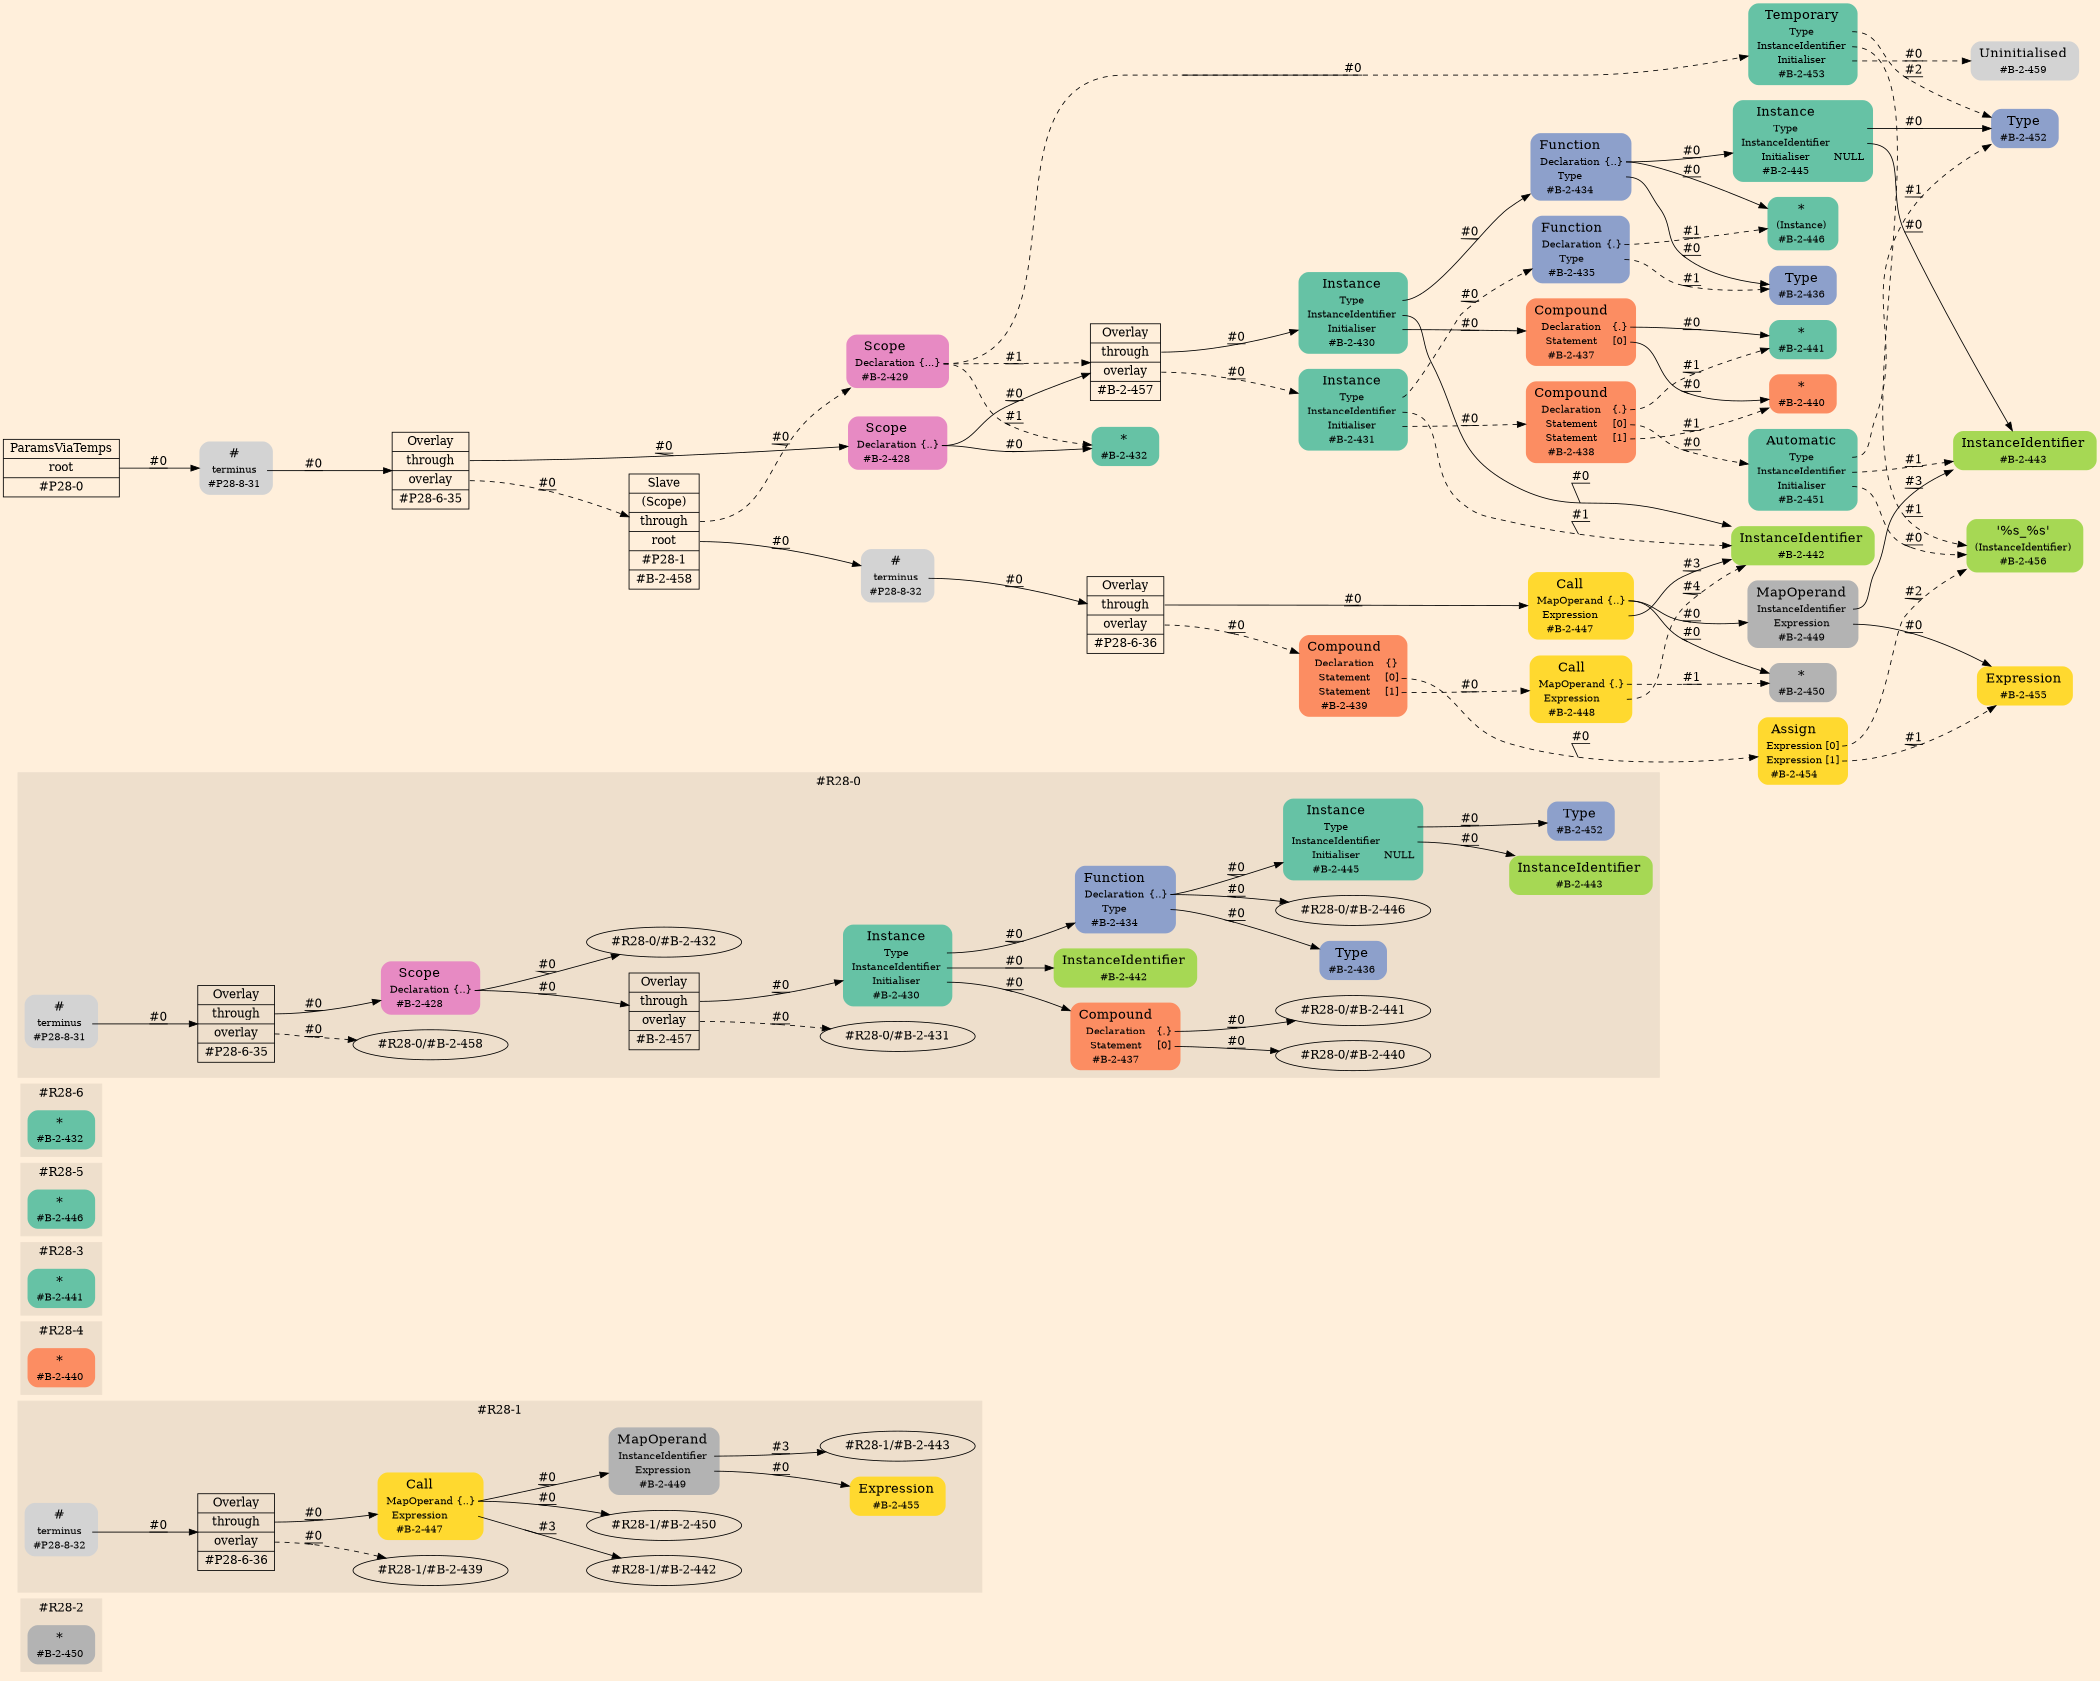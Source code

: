 digraph Inferno {
graph [
rankdir = "LR"
ranksep = 1.0
size = "14,20"
bgcolor = antiquewhite1
color = black
fontcolor = black
];
node [
];
subgraph "cluster#R28-2" {
label = "#R28-2"
style = "filled"
color = antiquewhite2
"#R28-2/#B-2-450" [
shape = "plaintext"
fillcolor = "/set28/8"
label = <<TABLE BORDER="0" CELLBORDER="0" CELLSPACING="0">
 <TR>
  <TD><FONT POINT-SIZE="16.0">*</FONT></TD>
  <TD></TD>
 </TR>
 <TR>
  <TD>#B-2-450</TD>
  <TD PORT="port0"></TD>
 </TR>
</TABLE>>
style = "rounded,filled"
fontsize = "12"
];
}
subgraph "cluster#R28-1" {
label = "#R28-1"
style = "filled"
color = antiquewhite2
"#R28-1/#B-2-455" [
shape = "plaintext"
fillcolor = "/set28/6"
label = <<TABLE BORDER="0" CELLBORDER="0" CELLSPACING="0">
 <TR>
  <TD><FONT POINT-SIZE="16.0">Expression</FONT></TD>
  <TD></TD>
 </TR>
 <TR>
  <TD>#B-2-455</TD>
  <TD PORT="port0"></TD>
 </TR>
</TABLE>>
style = "rounded,filled"
fontsize = "12"
];
"#R28-1/#P28-8-32" [
shape = "plaintext"
label = <<TABLE BORDER="0" CELLBORDER="0" CELLSPACING="0">
 <TR>
  <TD><FONT POINT-SIZE="16.0">#</FONT></TD>
  <TD></TD>
 </TR>
 <TR>
  <TD>terminus</TD>
  <TD PORT="port0"></TD>
 </TR>
 <TR>
  <TD>#P28-8-32</TD>
  <TD PORT="port1"></TD>
 </TR>
</TABLE>>
style = "rounded,filled"
fontsize = "12"
];
"#R28-1/#P28-6-36" [
shape = "record"
fillcolor = antiquewhite2
label = "<fixed> Overlay | <port0> through | <port1> overlay | <port2> #P28-6-36"
style = "filled"
fontsize = "14"
color = black
fontcolor = black
];
"#R28-1/#B-2-447" [
shape = "plaintext"
fillcolor = "/set28/6"
label = <<TABLE BORDER="0" CELLBORDER="0" CELLSPACING="0">
 <TR>
  <TD><FONT POINT-SIZE="16.0">Call</FONT></TD>
  <TD></TD>
 </TR>
 <TR>
  <TD>MapOperand</TD>
  <TD PORT="port0">{..}</TD>
 </TR>
 <TR>
  <TD>Expression</TD>
  <TD PORT="port1"></TD>
 </TR>
 <TR>
  <TD>#B-2-447</TD>
  <TD PORT="port2"></TD>
 </TR>
</TABLE>>
style = "rounded,filled"
fontsize = "12"
];
"#R28-1/#B-2-449" [
shape = "plaintext"
fillcolor = "/set28/8"
label = <<TABLE BORDER="0" CELLBORDER="0" CELLSPACING="0">
 <TR>
  <TD><FONT POINT-SIZE="16.0">MapOperand</FONT></TD>
  <TD></TD>
 </TR>
 <TR>
  <TD>InstanceIdentifier</TD>
  <TD PORT="port0"></TD>
 </TR>
 <TR>
  <TD>Expression</TD>
  <TD PORT="port1"></TD>
 </TR>
 <TR>
  <TD>#B-2-449</TD>
  <TD PORT="port2"></TD>
 </TR>
</TABLE>>
style = "rounded,filled"
fontsize = "12"
];
"#R28-1/#P28-8-32":port0 -> "#R28-1/#P28-6-36" [style="solid"
label = "#0"
decorate = true
color = black
fontcolor = black
];
"#R28-1/#P28-6-36":port0 -> "#R28-1/#B-2-447" [style="solid"
label = "#0"
decorate = true
color = black
fontcolor = black
];
"#R28-1/#P28-6-36":port1 -> "#R28-1/#B-2-439" [style="dashed"
label = "#0"
decorate = true
color = black
fontcolor = black
];
"#R28-1/#B-2-447":port0 -> "#R28-1/#B-2-450" [style="solid"
label = "#0"
decorate = true
color = black
fontcolor = black
];
"#R28-1/#B-2-447":port0 -> "#R28-1/#B-2-449" [style="solid"
label = "#0"
decorate = true
color = black
fontcolor = black
];
"#R28-1/#B-2-447":port1 -> "#R28-1/#B-2-442" [style="solid"
label = "#3"
decorate = true
color = black
fontcolor = black
];
"#R28-1/#B-2-449":port0 -> "#R28-1/#B-2-443" [style="solid"
label = "#3"
decorate = true
color = black
fontcolor = black
];
"#R28-1/#B-2-449":port1 -> "#R28-1/#B-2-455" [style="solid"
label = "#0"
decorate = true
color = black
fontcolor = black
];
}
subgraph "cluster#R28-4" {
label = "#R28-4"
style = "filled"
color = antiquewhite2
"#R28-4/#B-2-440" [
shape = "plaintext"
fillcolor = "/set28/2"
label = <<TABLE BORDER="0" CELLBORDER="0" CELLSPACING="0">
 <TR>
  <TD><FONT POINT-SIZE="16.0">*</FONT></TD>
  <TD></TD>
 </TR>
 <TR>
  <TD>#B-2-440</TD>
  <TD PORT="port0"></TD>
 </TR>
</TABLE>>
style = "rounded,filled"
fontsize = "12"
];
}
subgraph "cluster#R28-3" {
label = "#R28-3"
style = "filled"
color = antiquewhite2
"#R28-3/#B-2-441" [
shape = "plaintext"
fillcolor = "/set28/1"
label = <<TABLE BORDER="0" CELLBORDER="0" CELLSPACING="0">
 <TR>
  <TD><FONT POINT-SIZE="16.0">*</FONT></TD>
  <TD></TD>
 </TR>
 <TR>
  <TD>#B-2-441</TD>
  <TD PORT="port0"></TD>
 </TR>
</TABLE>>
style = "rounded,filled"
fontsize = "12"
];
}
subgraph "cluster#R28-5" {
label = "#R28-5"
style = "filled"
color = antiquewhite2
"#R28-5/#B-2-446" [
shape = "plaintext"
fillcolor = "/set28/1"
label = <<TABLE BORDER="0" CELLBORDER="0" CELLSPACING="0">
 <TR>
  <TD><FONT POINT-SIZE="16.0">*</FONT></TD>
  <TD></TD>
 </TR>
 <TR>
  <TD>#B-2-446</TD>
  <TD PORT="port0"></TD>
 </TR>
</TABLE>>
style = "rounded,filled"
fontsize = "12"
];
}
subgraph "cluster#R28-6" {
label = "#R28-6"
style = "filled"
color = antiquewhite2
"#R28-6/#B-2-432" [
shape = "plaintext"
fillcolor = "/set28/1"
label = <<TABLE BORDER="0" CELLBORDER="0" CELLSPACING="0">
 <TR>
  <TD><FONT POINT-SIZE="16.0">*</FONT></TD>
  <TD></TD>
 </TR>
 <TR>
  <TD>#B-2-432</TD>
  <TD PORT="port0"></TD>
 </TR>
</TABLE>>
style = "rounded,filled"
fontsize = "12"
];
}
subgraph "cluster#R28-0" {
label = "#R28-0"
style = "filled"
color = antiquewhite2
"#R28-0/#B-2-437" [
shape = "plaintext"
fillcolor = "/set28/2"
label = <<TABLE BORDER="0" CELLBORDER="0" CELLSPACING="0">
 <TR>
  <TD><FONT POINT-SIZE="16.0">Compound</FONT></TD>
  <TD></TD>
 </TR>
 <TR>
  <TD>Declaration</TD>
  <TD PORT="port0">{.}</TD>
 </TR>
 <TR>
  <TD>Statement</TD>
  <TD PORT="port1">[0]</TD>
 </TR>
 <TR>
  <TD>#B-2-437</TD>
  <TD PORT="port2"></TD>
 </TR>
</TABLE>>
style = "rounded,filled"
fontsize = "12"
];
"#R28-0/#B-2-442" [
shape = "plaintext"
fillcolor = "/set28/5"
label = <<TABLE BORDER="0" CELLBORDER="0" CELLSPACING="0">
 <TR>
  <TD><FONT POINT-SIZE="16.0">InstanceIdentifier</FONT></TD>
  <TD></TD>
 </TR>
 <TR>
  <TD>#B-2-442</TD>
  <TD PORT="port0"></TD>
 </TR>
</TABLE>>
style = "rounded,filled"
fontsize = "12"
];
"#R28-0/#B-2-436" [
shape = "plaintext"
fillcolor = "/set28/3"
label = <<TABLE BORDER="0" CELLBORDER="0" CELLSPACING="0">
 <TR>
  <TD><FONT POINT-SIZE="16.0">Type</FONT></TD>
  <TD></TD>
 </TR>
 <TR>
  <TD>#B-2-436</TD>
  <TD PORT="port0"></TD>
 </TR>
</TABLE>>
style = "rounded,filled"
fontsize = "12"
];
"#R28-0/#B-2-443" [
shape = "plaintext"
fillcolor = "/set28/5"
label = <<TABLE BORDER="0" CELLBORDER="0" CELLSPACING="0">
 <TR>
  <TD><FONT POINT-SIZE="16.0">InstanceIdentifier</FONT></TD>
  <TD></TD>
 </TR>
 <TR>
  <TD>#B-2-443</TD>
  <TD PORT="port0"></TD>
 </TR>
</TABLE>>
style = "rounded,filled"
fontsize = "12"
];
"#R28-0/#B-2-445" [
shape = "plaintext"
fillcolor = "/set28/1"
label = <<TABLE BORDER="0" CELLBORDER="0" CELLSPACING="0">
 <TR>
  <TD><FONT POINT-SIZE="16.0">Instance</FONT></TD>
  <TD></TD>
 </TR>
 <TR>
  <TD>Type</TD>
  <TD PORT="port0"></TD>
 </TR>
 <TR>
  <TD>InstanceIdentifier</TD>
  <TD PORT="port1"></TD>
 </TR>
 <TR>
  <TD>Initialiser</TD>
  <TD PORT="port2">NULL</TD>
 </TR>
 <TR>
  <TD>#B-2-445</TD>
  <TD PORT="port3"></TD>
 </TR>
</TABLE>>
style = "rounded,filled"
fontsize = "12"
];
"#R28-0/#P28-6-35" [
shape = "record"
fillcolor = antiquewhite2
label = "<fixed> Overlay | <port0> through | <port1> overlay | <port2> #P28-6-35"
style = "filled"
fontsize = "14"
color = black
fontcolor = black
];
"#R28-0/#B-2-434" [
shape = "plaintext"
fillcolor = "/set28/3"
label = <<TABLE BORDER="0" CELLBORDER="0" CELLSPACING="0">
 <TR>
  <TD><FONT POINT-SIZE="16.0">Function</FONT></TD>
  <TD></TD>
 </TR>
 <TR>
  <TD>Declaration</TD>
  <TD PORT="port0">{..}</TD>
 </TR>
 <TR>
  <TD>Type</TD>
  <TD PORT="port1"></TD>
 </TR>
 <TR>
  <TD>#B-2-434</TD>
  <TD PORT="port2"></TD>
 </TR>
</TABLE>>
style = "rounded,filled"
fontsize = "12"
];
"#R28-0/#P28-8-31" [
shape = "plaintext"
label = <<TABLE BORDER="0" CELLBORDER="0" CELLSPACING="0">
 <TR>
  <TD><FONT POINT-SIZE="16.0">#</FONT></TD>
  <TD></TD>
 </TR>
 <TR>
  <TD>terminus</TD>
  <TD PORT="port0"></TD>
 </TR>
 <TR>
  <TD>#P28-8-31</TD>
  <TD PORT="port1"></TD>
 </TR>
</TABLE>>
style = "rounded,filled"
fontsize = "12"
];
"#R28-0/#B-2-428" [
shape = "plaintext"
fillcolor = "/set28/4"
label = <<TABLE BORDER="0" CELLBORDER="0" CELLSPACING="0">
 <TR>
  <TD><FONT POINT-SIZE="16.0">Scope</FONT></TD>
  <TD></TD>
 </TR>
 <TR>
  <TD>Declaration</TD>
  <TD PORT="port0">{..}</TD>
 </TR>
 <TR>
  <TD>#B-2-428</TD>
  <TD PORT="port1"></TD>
 </TR>
</TABLE>>
style = "rounded,filled"
fontsize = "12"
];
"#R28-0/#B-2-452" [
shape = "plaintext"
fillcolor = "/set28/3"
label = <<TABLE BORDER="0" CELLBORDER="0" CELLSPACING="0">
 <TR>
  <TD><FONT POINT-SIZE="16.0">Type</FONT></TD>
  <TD></TD>
 </TR>
 <TR>
  <TD>#B-2-452</TD>
  <TD PORT="port0"></TD>
 </TR>
</TABLE>>
style = "rounded,filled"
fontsize = "12"
];
"#R28-0/#B-2-457" [
shape = "record"
fillcolor = antiquewhite2
label = "<fixed> Overlay | <port0> through | <port1> overlay | <port2> #B-2-457"
style = "filled"
fontsize = "14"
color = black
fontcolor = black
];
"#R28-0/#B-2-430" [
shape = "plaintext"
fillcolor = "/set28/1"
label = <<TABLE BORDER="0" CELLBORDER="0" CELLSPACING="0">
 <TR>
  <TD><FONT POINT-SIZE="16.0">Instance</FONT></TD>
  <TD></TD>
 </TR>
 <TR>
  <TD>Type</TD>
  <TD PORT="port0"></TD>
 </TR>
 <TR>
  <TD>InstanceIdentifier</TD>
  <TD PORT="port1"></TD>
 </TR>
 <TR>
  <TD>Initialiser</TD>
  <TD PORT="port2"></TD>
 </TR>
 <TR>
  <TD>#B-2-430</TD>
  <TD PORT="port3"></TD>
 </TR>
</TABLE>>
style = "rounded,filled"
fontsize = "12"
];
"#R28-0/#B-2-437":port0 -> "#R28-0/#B-2-441" [style="solid"
label = "#0"
decorate = true
color = black
fontcolor = black
];
"#R28-0/#B-2-437":port1 -> "#R28-0/#B-2-440" [style="solid"
label = "#0"
decorate = true
color = black
fontcolor = black
];
"#R28-0/#B-2-445":port0 -> "#R28-0/#B-2-452" [style="solid"
label = "#0"
decorate = true
color = black
fontcolor = black
];
"#R28-0/#B-2-445":port1 -> "#R28-0/#B-2-443" [style="solid"
label = "#0"
decorate = true
color = black
fontcolor = black
];
"#R28-0/#P28-6-35":port0 -> "#R28-0/#B-2-428" [style="solid"
label = "#0"
decorate = true
color = black
fontcolor = black
];
"#R28-0/#P28-6-35":port1 -> "#R28-0/#B-2-458" [style="dashed"
label = "#0"
decorate = true
color = black
fontcolor = black
];
"#R28-0/#B-2-434":port0 -> "#R28-0/#B-2-446" [style="solid"
label = "#0"
decorate = true
color = black
fontcolor = black
];
"#R28-0/#B-2-434":port0 -> "#R28-0/#B-2-445" [style="solid"
label = "#0"
decorate = true
color = black
fontcolor = black
];
"#R28-0/#B-2-434":port1 -> "#R28-0/#B-2-436" [style="solid"
label = "#0"
decorate = true
color = black
fontcolor = black
];
"#R28-0/#P28-8-31":port0 -> "#R28-0/#P28-6-35" [style="solid"
label = "#0"
decorate = true
color = black
fontcolor = black
];
"#R28-0/#B-2-428":port0 -> "#R28-0/#B-2-432" [style="solid"
label = "#0"
decorate = true
color = black
fontcolor = black
];
"#R28-0/#B-2-428":port0 -> "#R28-0/#B-2-457" [style="solid"
label = "#0"
decorate = true
color = black
fontcolor = black
];
"#R28-0/#B-2-457":port0 -> "#R28-0/#B-2-430" [style="solid"
label = "#0"
decorate = true
color = black
fontcolor = black
];
"#R28-0/#B-2-457":port1 -> "#R28-0/#B-2-431" [style="dashed"
label = "#0"
decorate = true
color = black
fontcolor = black
];
"#R28-0/#B-2-430":port0 -> "#R28-0/#B-2-434" [style="solid"
label = "#0"
decorate = true
color = black
fontcolor = black
];
"#R28-0/#B-2-430":port1 -> "#R28-0/#B-2-442" [style="solid"
label = "#0"
decorate = true
color = black
fontcolor = black
];
"#R28-0/#B-2-430":port2 -> "#R28-0/#B-2-437" [style="solid"
label = "#0"
decorate = true
color = black
fontcolor = black
];
}
"CR#P28-0" [
shape = "record"
fillcolor = antiquewhite1
label = "<fixed> ParamsViaTemps | <port0> root | <port1> #P28-0"
style = "filled"
fontsize = "14"
color = black
fontcolor = black
];
"#P28-8-31" [
shape = "plaintext"
label = <<TABLE BORDER="0" CELLBORDER="0" CELLSPACING="0">
 <TR>
  <TD><FONT POINT-SIZE="16.0">#</FONT></TD>
  <TD></TD>
 </TR>
 <TR>
  <TD>terminus</TD>
  <TD PORT="port0"></TD>
 </TR>
 <TR>
  <TD>#P28-8-31</TD>
  <TD PORT="port1"></TD>
 </TR>
</TABLE>>
style = "rounded,filled"
fontsize = "12"
];
"#P28-6-35" [
shape = "record"
fillcolor = antiquewhite1
label = "<fixed> Overlay | <port0> through | <port1> overlay | <port2> #P28-6-35"
style = "filled"
fontsize = "14"
color = black
fontcolor = black
];
"#B-2-428" [
shape = "plaintext"
fillcolor = "/set28/4"
label = <<TABLE BORDER="0" CELLBORDER="0" CELLSPACING="0">
 <TR>
  <TD><FONT POINT-SIZE="16.0">Scope</FONT></TD>
  <TD></TD>
 </TR>
 <TR>
  <TD>Declaration</TD>
  <TD PORT="port0">{..}</TD>
 </TR>
 <TR>
  <TD>#B-2-428</TD>
  <TD PORT="port1"></TD>
 </TR>
</TABLE>>
style = "rounded,filled"
fontsize = "12"
];
"#B-2-432" [
shape = "plaintext"
fillcolor = "/set28/1"
label = <<TABLE BORDER="0" CELLBORDER="0" CELLSPACING="0">
 <TR>
  <TD><FONT POINT-SIZE="16.0">*</FONT></TD>
  <TD></TD>
 </TR>
 <TR>
  <TD>#B-2-432</TD>
  <TD PORT="port0"></TD>
 </TR>
</TABLE>>
style = "rounded,filled"
fontsize = "12"
];
"#B-2-457" [
shape = "record"
fillcolor = antiquewhite1
label = "<fixed> Overlay | <port0> through | <port1> overlay | <port2> #B-2-457"
style = "filled"
fontsize = "14"
color = black
fontcolor = black
];
"#B-2-430" [
shape = "plaintext"
fillcolor = "/set28/1"
label = <<TABLE BORDER="0" CELLBORDER="0" CELLSPACING="0">
 <TR>
  <TD><FONT POINT-SIZE="16.0">Instance</FONT></TD>
  <TD></TD>
 </TR>
 <TR>
  <TD>Type</TD>
  <TD PORT="port0"></TD>
 </TR>
 <TR>
  <TD>InstanceIdentifier</TD>
  <TD PORT="port1"></TD>
 </TR>
 <TR>
  <TD>Initialiser</TD>
  <TD PORT="port2"></TD>
 </TR>
 <TR>
  <TD>#B-2-430</TD>
  <TD PORT="port3"></TD>
 </TR>
</TABLE>>
style = "rounded,filled"
fontsize = "12"
];
"#B-2-434" [
shape = "plaintext"
fillcolor = "/set28/3"
label = <<TABLE BORDER="0" CELLBORDER="0" CELLSPACING="0">
 <TR>
  <TD><FONT POINT-SIZE="16.0">Function</FONT></TD>
  <TD></TD>
 </TR>
 <TR>
  <TD>Declaration</TD>
  <TD PORT="port0">{..}</TD>
 </TR>
 <TR>
  <TD>Type</TD>
  <TD PORT="port1"></TD>
 </TR>
 <TR>
  <TD>#B-2-434</TD>
  <TD PORT="port2"></TD>
 </TR>
</TABLE>>
style = "rounded,filled"
fontsize = "12"
];
"#B-2-446" [
shape = "plaintext"
fillcolor = "/set28/1"
label = <<TABLE BORDER="0" CELLBORDER="0" CELLSPACING="0">
 <TR>
  <TD><FONT POINT-SIZE="16.0">*</FONT></TD>
  <TD></TD>
 </TR>
 <TR>
  <TD>(Instance)</TD>
  <TD PORT="port0"></TD>
 </TR>
 <TR>
  <TD>#B-2-446</TD>
  <TD PORT="port1"></TD>
 </TR>
</TABLE>>
style = "rounded,filled"
fontsize = "12"
];
"#B-2-445" [
shape = "plaintext"
fillcolor = "/set28/1"
label = <<TABLE BORDER="0" CELLBORDER="0" CELLSPACING="0">
 <TR>
  <TD><FONT POINT-SIZE="16.0">Instance</FONT></TD>
  <TD></TD>
 </TR>
 <TR>
  <TD>Type</TD>
  <TD PORT="port0"></TD>
 </TR>
 <TR>
  <TD>InstanceIdentifier</TD>
  <TD PORT="port1"></TD>
 </TR>
 <TR>
  <TD>Initialiser</TD>
  <TD PORT="port2">NULL</TD>
 </TR>
 <TR>
  <TD>#B-2-445</TD>
  <TD PORT="port3"></TD>
 </TR>
</TABLE>>
style = "rounded,filled"
fontsize = "12"
];
"#B-2-452" [
shape = "plaintext"
fillcolor = "/set28/3"
label = <<TABLE BORDER="0" CELLBORDER="0" CELLSPACING="0">
 <TR>
  <TD><FONT POINT-SIZE="16.0">Type</FONT></TD>
  <TD></TD>
 </TR>
 <TR>
  <TD>#B-2-452</TD>
  <TD PORT="port0"></TD>
 </TR>
</TABLE>>
style = "rounded,filled"
fontsize = "12"
];
"#B-2-443" [
shape = "plaintext"
fillcolor = "/set28/5"
label = <<TABLE BORDER="0" CELLBORDER="0" CELLSPACING="0">
 <TR>
  <TD><FONT POINT-SIZE="16.0">InstanceIdentifier</FONT></TD>
  <TD></TD>
 </TR>
 <TR>
  <TD>#B-2-443</TD>
  <TD PORT="port0"></TD>
 </TR>
</TABLE>>
style = "rounded,filled"
fontsize = "12"
];
"#B-2-436" [
shape = "plaintext"
fillcolor = "/set28/3"
label = <<TABLE BORDER="0" CELLBORDER="0" CELLSPACING="0">
 <TR>
  <TD><FONT POINT-SIZE="16.0">Type</FONT></TD>
  <TD></TD>
 </TR>
 <TR>
  <TD>#B-2-436</TD>
  <TD PORT="port0"></TD>
 </TR>
</TABLE>>
style = "rounded,filled"
fontsize = "12"
];
"#B-2-442" [
shape = "plaintext"
fillcolor = "/set28/5"
label = <<TABLE BORDER="0" CELLBORDER="0" CELLSPACING="0">
 <TR>
  <TD><FONT POINT-SIZE="16.0">InstanceIdentifier</FONT></TD>
  <TD></TD>
 </TR>
 <TR>
  <TD>#B-2-442</TD>
  <TD PORT="port0"></TD>
 </TR>
</TABLE>>
style = "rounded,filled"
fontsize = "12"
];
"#B-2-437" [
shape = "plaintext"
fillcolor = "/set28/2"
label = <<TABLE BORDER="0" CELLBORDER="0" CELLSPACING="0">
 <TR>
  <TD><FONT POINT-SIZE="16.0">Compound</FONT></TD>
  <TD></TD>
 </TR>
 <TR>
  <TD>Declaration</TD>
  <TD PORT="port0">{.}</TD>
 </TR>
 <TR>
  <TD>Statement</TD>
  <TD PORT="port1">[0]</TD>
 </TR>
 <TR>
  <TD>#B-2-437</TD>
  <TD PORT="port2"></TD>
 </TR>
</TABLE>>
style = "rounded,filled"
fontsize = "12"
];
"#B-2-441" [
shape = "plaintext"
fillcolor = "/set28/1"
label = <<TABLE BORDER="0" CELLBORDER="0" CELLSPACING="0">
 <TR>
  <TD><FONT POINT-SIZE="16.0">*</FONT></TD>
  <TD></TD>
 </TR>
 <TR>
  <TD>#B-2-441</TD>
  <TD PORT="port0"></TD>
 </TR>
</TABLE>>
style = "rounded,filled"
fontsize = "12"
];
"#B-2-440" [
shape = "plaintext"
fillcolor = "/set28/2"
label = <<TABLE BORDER="0" CELLBORDER="0" CELLSPACING="0">
 <TR>
  <TD><FONT POINT-SIZE="16.0">*</FONT></TD>
  <TD></TD>
 </TR>
 <TR>
  <TD>#B-2-440</TD>
  <TD PORT="port0"></TD>
 </TR>
</TABLE>>
style = "rounded,filled"
fontsize = "12"
];
"#B-2-431" [
shape = "plaintext"
fillcolor = "/set28/1"
label = <<TABLE BORDER="0" CELLBORDER="0" CELLSPACING="0">
 <TR>
  <TD><FONT POINT-SIZE="16.0">Instance</FONT></TD>
  <TD></TD>
 </TR>
 <TR>
  <TD>Type</TD>
  <TD PORT="port0"></TD>
 </TR>
 <TR>
  <TD>InstanceIdentifier</TD>
  <TD PORT="port1"></TD>
 </TR>
 <TR>
  <TD>Initialiser</TD>
  <TD PORT="port2"></TD>
 </TR>
 <TR>
  <TD>#B-2-431</TD>
  <TD PORT="port3"></TD>
 </TR>
</TABLE>>
style = "rounded,filled"
fontsize = "12"
];
"#B-2-435" [
shape = "plaintext"
fillcolor = "/set28/3"
label = <<TABLE BORDER="0" CELLBORDER="0" CELLSPACING="0">
 <TR>
  <TD><FONT POINT-SIZE="16.0">Function</FONT></TD>
  <TD></TD>
 </TR>
 <TR>
  <TD>Declaration</TD>
  <TD PORT="port0">{.}</TD>
 </TR>
 <TR>
  <TD>Type</TD>
  <TD PORT="port1"></TD>
 </TR>
 <TR>
  <TD>#B-2-435</TD>
  <TD PORT="port2"></TD>
 </TR>
</TABLE>>
style = "rounded,filled"
fontsize = "12"
];
"#B-2-438" [
shape = "plaintext"
fillcolor = "/set28/2"
label = <<TABLE BORDER="0" CELLBORDER="0" CELLSPACING="0">
 <TR>
  <TD><FONT POINT-SIZE="16.0">Compound</FONT></TD>
  <TD></TD>
 </TR>
 <TR>
  <TD>Declaration</TD>
  <TD PORT="port0">{.}</TD>
 </TR>
 <TR>
  <TD>Statement</TD>
  <TD PORT="port1">[0]</TD>
 </TR>
 <TR>
  <TD>Statement</TD>
  <TD PORT="port2">[1]</TD>
 </TR>
 <TR>
  <TD>#B-2-438</TD>
  <TD PORT="port3"></TD>
 </TR>
</TABLE>>
style = "rounded,filled"
fontsize = "12"
];
"#B-2-451" [
shape = "plaintext"
fillcolor = "/set28/1"
label = <<TABLE BORDER="0" CELLBORDER="0" CELLSPACING="0">
 <TR>
  <TD><FONT POINT-SIZE="16.0">Automatic</FONT></TD>
  <TD></TD>
 </TR>
 <TR>
  <TD>Type</TD>
  <TD PORT="port0"></TD>
 </TR>
 <TR>
  <TD>InstanceIdentifier</TD>
  <TD PORT="port1"></TD>
 </TR>
 <TR>
  <TD>Initialiser</TD>
  <TD PORT="port2"></TD>
 </TR>
 <TR>
  <TD>#B-2-451</TD>
  <TD PORT="port3"></TD>
 </TR>
</TABLE>>
style = "rounded,filled"
fontsize = "12"
];
"#B-2-456" [
shape = "plaintext"
fillcolor = "/set28/5"
label = <<TABLE BORDER="0" CELLBORDER="0" CELLSPACING="0">
 <TR>
  <TD><FONT POINT-SIZE="16.0">'%s_%s'</FONT></TD>
  <TD></TD>
 </TR>
 <TR>
  <TD>(InstanceIdentifier)</TD>
  <TD PORT="port0"></TD>
 </TR>
 <TR>
  <TD>#B-2-456</TD>
  <TD PORT="port1"></TD>
 </TR>
</TABLE>>
style = "rounded,filled"
fontsize = "12"
];
"#B-2-458" [
shape = "record"
fillcolor = antiquewhite1
label = "<fixed> Slave | <port0> (Scope) | <port1> through | <port2> root | <port3> #P28-1 | <port4> #B-2-458"
style = "filled"
fontsize = "14"
color = black
fontcolor = black
];
"#B-2-429" [
shape = "plaintext"
fillcolor = "/set28/4"
label = <<TABLE BORDER="0" CELLBORDER="0" CELLSPACING="0">
 <TR>
  <TD><FONT POINT-SIZE="16.0">Scope</FONT></TD>
  <TD></TD>
 </TR>
 <TR>
  <TD>Declaration</TD>
  <TD PORT="port0">{...}</TD>
 </TR>
 <TR>
  <TD>#B-2-429</TD>
  <TD PORT="port1"></TD>
 </TR>
</TABLE>>
style = "rounded,filled"
fontsize = "12"
];
"#B-2-453" [
shape = "plaintext"
fillcolor = "/set28/1"
label = <<TABLE BORDER="0" CELLBORDER="0" CELLSPACING="0">
 <TR>
  <TD><FONT POINT-SIZE="16.0">Temporary</FONT></TD>
  <TD></TD>
 </TR>
 <TR>
  <TD>Type</TD>
  <TD PORT="port0"></TD>
 </TR>
 <TR>
  <TD>InstanceIdentifier</TD>
  <TD PORT="port1"></TD>
 </TR>
 <TR>
  <TD>Initialiser</TD>
  <TD PORT="port2"></TD>
 </TR>
 <TR>
  <TD>#B-2-453</TD>
  <TD PORT="port3"></TD>
 </TR>
</TABLE>>
style = "rounded,filled"
fontsize = "12"
];
"#B-2-459" [
shape = "plaintext"
label = <<TABLE BORDER="0" CELLBORDER="0" CELLSPACING="0">
 <TR>
  <TD><FONT POINT-SIZE="16.0">Uninitialised</FONT></TD>
  <TD></TD>
 </TR>
 <TR>
  <TD>#B-2-459</TD>
  <TD PORT="port0"></TD>
 </TR>
</TABLE>>
style = "rounded,filled"
fontsize = "12"
];
"#P28-8-32" [
shape = "plaintext"
label = <<TABLE BORDER="0" CELLBORDER="0" CELLSPACING="0">
 <TR>
  <TD><FONT POINT-SIZE="16.0">#</FONT></TD>
  <TD></TD>
 </TR>
 <TR>
  <TD>terminus</TD>
  <TD PORT="port0"></TD>
 </TR>
 <TR>
  <TD>#P28-8-32</TD>
  <TD PORT="port1"></TD>
 </TR>
</TABLE>>
style = "rounded,filled"
fontsize = "12"
];
"#P28-6-36" [
shape = "record"
fillcolor = antiquewhite1
label = "<fixed> Overlay | <port0> through | <port1> overlay | <port2> #P28-6-36"
style = "filled"
fontsize = "14"
color = black
fontcolor = black
];
"#B-2-447" [
shape = "plaintext"
fillcolor = "/set28/6"
label = <<TABLE BORDER="0" CELLBORDER="0" CELLSPACING="0">
 <TR>
  <TD><FONT POINT-SIZE="16.0">Call</FONT></TD>
  <TD></TD>
 </TR>
 <TR>
  <TD>MapOperand</TD>
  <TD PORT="port0">{..}</TD>
 </TR>
 <TR>
  <TD>Expression</TD>
  <TD PORT="port1"></TD>
 </TR>
 <TR>
  <TD>#B-2-447</TD>
  <TD PORT="port2"></TD>
 </TR>
</TABLE>>
style = "rounded,filled"
fontsize = "12"
];
"#B-2-450" [
shape = "plaintext"
fillcolor = "/set28/8"
label = <<TABLE BORDER="0" CELLBORDER="0" CELLSPACING="0">
 <TR>
  <TD><FONT POINT-SIZE="16.0">*</FONT></TD>
  <TD></TD>
 </TR>
 <TR>
  <TD>#B-2-450</TD>
  <TD PORT="port0"></TD>
 </TR>
</TABLE>>
style = "rounded,filled"
fontsize = "12"
];
"#B-2-449" [
shape = "plaintext"
fillcolor = "/set28/8"
label = <<TABLE BORDER="0" CELLBORDER="0" CELLSPACING="0">
 <TR>
  <TD><FONT POINT-SIZE="16.0">MapOperand</FONT></TD>
  <TD></TD>
 </TR>
 <TR>
  <TD>InstanceIdentifier</TD>
  <TD PORT="port0"></TD>
 </TR>
 <TR>
  <TD>Expression</TD>
  <TD PORT="port1"></TD>
 </TR>
 <TR>
  <TD>#B-2-449</TD>
  <TD PORT="port2"></TD>
 </TR>
</TABLE>>
style = "rounded,filled"
fontsize = "12"
];
"#B-2-455" [
shape = "plaintext"
fillcolor = "/set28/6"
label = <<TABLE BORDER="0" CELLBORDER="0" CELLSPACING="0">
 <TR>
  <TD><FONT POINT-SIZE="16.0">Expression</FONT></TD>
  <TD></TD>
 </TR>
 <TR>
  <TD>#B-2-455</TD>
  <TD PORT="port0"></TD>
 </TR>
</TABLE>>
style = "rounded,filled"
fontsize = "12"
];
"#B-2-439" [
shape = "plaintext"
fillcolor = "/set28/2"
label = <<TABLE BORDER="0" CELLBORDER="0" CELLSPACING="0">
 <TR>
  <TD><FONT POINT-SIZE="16.0">Compound</FONT></TD>
  <TD></TD>
 </TR>
 <TR>
  <TD>Declaration</TD>
  <TD PORT="port0">{}</TD>
 </TR>
 <TR>
  <TD>Statement</TD>
  <TD PORT="port1">[0]</TD>
 </TR>
 <TR>
  <TD>Statement</TD>
  <TD PORT="port2">[1]</TD>
 </TR>
 <TR>
  <TD>#B-2-439</TD>
  <TD PORT="port3"></TD>
 </TR>
</TABLE>>
style = "rounded,filled"
fontsize = "12"
];
"#B-2-454" [
shape = "plaintext"
fillcolor = "/set28/6"
label = <<TABLE BORDER="0" CELLBORDER="0" CELLSPACING="0">
 <TR>
  <TD><FONT POINT-SIZE="16.0">Assign</FONT></TD>
  <TD></TD>
 </TR>
 <TR>
  <TD>Expression</TD>
  <TD PORT="port0">[0]</TD>
 </TR>
 <TR>
  <TD>Expression</TD>
  <TD PORT="port1">[1]</TD>
 </TR>
 <TR>
  <TD>#B-2-454</TD>
  <TD PORT="port2"></TD>
 </TR>
</TABLE>>
style = "rounded,filled"
fontsize = "12"
];
"#B-2-448" [
shape = "plaintext"
fillcolor = "/set28/6"
label = <<TABLE BORDER="0" CELLBORDER="0" CELLSPACING="0">
 <TR>
  <TD><FONT POINT-SIZE="16.0">Call</FONT></TD>
  <TD></TD>
 </TR>
 <TR>
  <TD>MapOperand</TD>
  <TD PORT="port0">{.}</TD>
 </TR>
 <TR>
  <TD>Expression</TD>
  <TD PORT="port1"></TD>
 </TR>
 <TR>
  <TD>#B-2-448</TD>
  <TD PORT="port2"></TD>
 </TR>
</TABLE>>
style = "rounded,filled"
fontsize = "12"
];
"CR#P28-0":port0 -> "#P28-8-31" [style="solid"
label = "#0"
decorate = true
color = black
fontcolor = black
];
"#P28-8-31":port0 -> "#P28-6-35" [style="solid"
label = "#0"
decorate = true
color = black
fontcolor = black
];
"#P28-6-35":port0 -> "#B-2-428" [style="solid"
label = "#0"
decorate = true
color = black
fontcolor = black
];
"#P28-6-35":port1 -> "#B-2-458" [style="dashed"
label = "#0"
decorate = true
color = black
fontcolor = black
];
"#B-2-428":port0 -> "#B-2-432" [style="solid"
label = "#0"
decorate = true
color = black
fontcolor = black
];
"#B-2-428":port0 -> "#B-2-457" [style="solid"
label = "#0"
decorate = true
color = black
fontcolor = black
];
"#B-2-457":port0 -> "#B-2-430" [style="solid"
label = "#0"
decorate = true
color = black
fontcolor = black
];
"#B-2-457":port1 -> "#B-2-431" [style="dashed"
label = "#0"
decorate = true
color = black
fontcolor = black
];
"#B-2-430":port0 -> "#B-2-434" [style="solid"
label = "#0"
decorate = true
color = black
fontcolor = black
];
"#B-2-430":port1 -> "#B-2-442" [style="solid"
label = "#0"
decorate = true
color = black
fontcolor = black
];
"#B-2-430":port2 -> "#B-2-437" [style="solid"
label = "#0"
decorate = true
color = black
fontcolor = black
];
"#B-2-434":port0 -> "#B-2-446" [style="solid"
label = "#0"
decorate = true
color = black
fontcolor = black
];
"#B-2-434":port0 -> "#B-2-445" [style="solid"
label = "#0"
decorate = true
color = black
fontcolor = black
];
"#B-2-434":port1 -> "#B-2-436" [style="solid"
label = "#0"
decorate = true
color = black
fontcolor = black
];
"#B-2-445":port0 -> "#B-2-452" [style="solid"
label = "#0"
decorate = true
color = black
fontcolor = black
];
"#B-2-445":port1 -> "#B-2-443" [style="solid"
label = "#0"
decorate = true
color = black
fontcolor = black
];
"#B-2-437":port0 -> "#B-2-441" [style="solid"
label = "#0"
decorate = true
color = black
fontcolor = black
];
"#B-2-437":port1 -> "#B-2-440" [style="solid"
label = "#0"
decorate = true
color = black
fontcolor = black
];
"#B-2-431":port0 -> "#B-2-435" [style="dashed"
label = "#0"
decorate = true
color = black
fontcolor = black
];
"#B-2-431":port1 -> "#B-2-442" [style="dashed"
label = "#1"
decorate = true
color = black
fontcolor = black
];
"#B-2-431":port2 -> "#B-2-438" [style="dashed"
label = "#0"
decorate = true
color = black
fontcolor = black
];
"#B-2-435":port0 -> "#B-2-446" [style="dashed"
label = "#1"
decorate = true
color = black
fontcolor = black
];
"#B-2-435":port1 -> "#B-2-436" [style="dashed"
label = "#1"
decorate = true
color = black
fontcolor = black
];
"#B-2-438":port0 -> "#B-2-441" [style="dashed"
label = "#1"
decorate = true
color = black
fontcolor = black
];
"#B-2-438":port1 -> "#B-2-451" [style="dashed"
label = "#0"
decorate = true
color = black
fontcolor = black
];
"#B-2-438":port2 -> "#B-2-440" [style="dashed"
label = "#1"
decorate = true
color = black
fontcolor = black
];
"#B-2-451":port0 -> "#B-2-452" [style="dashed"
label = "#1"
decorate = true
color = black
fontcolor = black
];
"#B-2-451":port1 -> "#B-2-443" [style="dashed"
label = "#1"
decorate = true
color = black
fontcolor = black
];
"#B-2-451":port2 -> "#B-2-456" [style="dashed"
label = "#0"
decorate = true
color = black
fontcolor = black
];
"#B-2-458":port1 -> "#B-2-429" [style="dashed"
label = "#0"
decorate = true
color = black
fontcolor = black
];
"#B-2-458":port2 -> "#P28-8-32" [style="solid"
label = "#0"
decorate = true
color = black
fontcolor = black
];
"#B-2-429":port0 -> "#B-2-432" [style="dashed"
label = "#1"
decorate = true
color = black
fontcolor = black
];
"#B-2-429":port0 -> "#B-2-457" [style="dashed"
label = "#1"
decorate = true
color = black
fontcolor = black
];
"#B-2-429":port0 -> "#B-2-453" [style="dashed"
label = "#0"
decorate = true
color = black
fontcolor = black
];
"#B-2-453":port0 -> "#B-2-452" [style="dashed"
label = "#2"
decorate = true
color = black
fontcolor = black
];
"#B-2-453":port1 -> "#B-2-456" [style="dashed"
label = "#1"
decorate = true
color = black
fontcolor = black
];
"#B-2-453":port2 -> "#B-2-459" [style="dashed"
label = "#0"
decorate = true
color = black
fontcolor = black
];
"#P28-8-32":port0 -> "#P28-6-36" [style="solid"
label = "#0"
decorate = true
color = black
fontcolor = black
];
"#P28-6-36":port0 -> "#B-2-447" [style="solid"
label = "#0"
decorate = true
color = black
fontcolor = black
];
"#P28-6-36":port1 -> "#B-2-439" [style="dashed"
label = "#0"
decorate = true
color = black
fontcolor = black
];
"#B-2-447":port0 -> "#B-2-450" [style="solid"
label = "#0"
decorate = true
color = black
fontcolor = black
];
"#B-2-447":port0 -> "#B-2-449" [style="solid"
label = "#0"
decorate = true
color = black
fontcolor = black
];
"#B-2-447":port1 -> "#B-2-442" [style="solid"
label = "#3"
decorate = true
color = black
fontcolor = black
];
"#B-2-449":port0 -> "#B-2-443" [style="solid"
label = "#3"
decorate = true
color = black
fontcolor = black
];
"#B-2-449":port1 -> "#B-2-455" [style="solid"
label = "#0"
decorate = true
color = black
fontcolor = black
];
"#B-2-439":port1 -> "#B-2-454" [style="dashed"
label = "#0"
decorate = true
color = black
fontcolor = black
];
"#B-2-439":port2 -> "#B-2-448" [style="dashed"
label = "#0"
decorate = true
color = black
fontcolor = black
];
"#B-2-454":port0 -> "#B-2-456" [style="dashed"
label = "#2"
decorate = true
color = black
fontcolor = black
];
"#B-2-454":port1 -> "#B-2-455" [style="dashed"
label = "#1"
decorate = true
color = black
fontcolor = black
];
"#B-2-448":port0 -> "#B-2-450" [style="dashed"
label = "#1"
decorate = true
color = black
fontcolor = black
];
"#B-2-448":port1 -> "#B-2-442" [style="dashed"
label = "#4"
decorate = true
color = black
fontcolor = black
];
}
